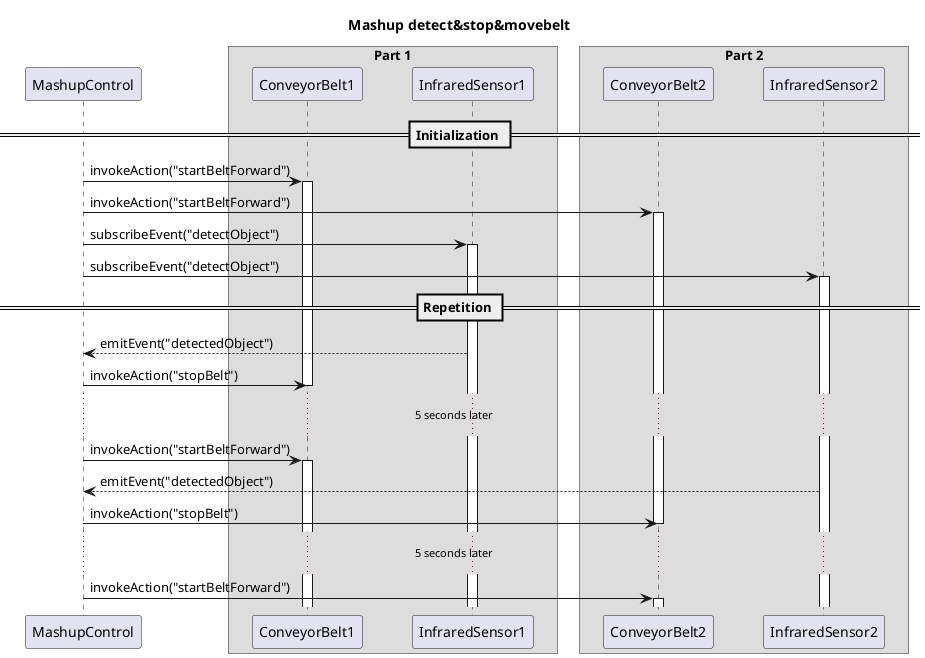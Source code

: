 @startuml

title Mashup detect&stop&movebelt

skinparam ParticipantPadding 20
skinparam BoxPadding 10

participant MashupControl as MC

box "Part 1"
participant ConveyorBelt1 as CB1
participant InfraredSensor1 as IS1
end box

box "Part 2"
participant ConveyorBelt2 as CB2
participant InfraredSensor2 as IS2
end box


== Initialization ==

MC -> CB1: invokeAction("startBeltForward")
activate CB1
MC -> CB2: invokeAction("startBeltForward")
activate CB2

MC -> IS1: subscribeEvent("detectObject")
activate IS1
MC -> IS2: subscribeEvent("detectObject")
activate IS2

== Repetition ==

MC <-- IS1: emitEvent("detectedObject")
MC -> CB1: invokeAction("stopBelt")
deactivate CB1
...5 seconds later...
MC -> CB1: invokeAction("startBeltForward")
activate CB1

MC <-- IS2: emitEvent("detectedObject")
MC -> CB2: invokeAction("stopBelt")
deactivate CB2
...5 seconds later...
MC -> CB2: invokeAction("startBeltForward")
activate CB2
@enduml
